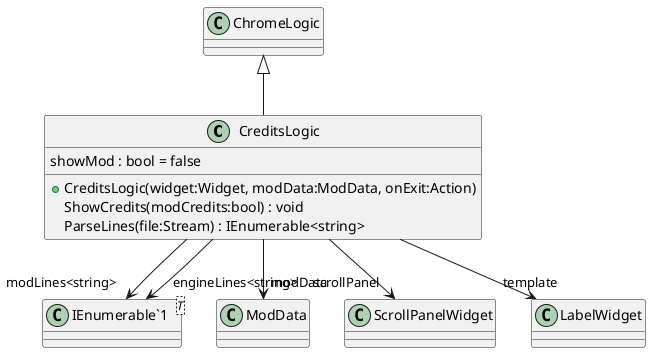 @startuml
class CreditsLogic {
    showMod : bool = false
    + CreditsLogic(widget:Widget, modData:ModData, onExit:Action)
    ShowCredits(modCredits:bool) : void
    ParseLines(file:Stream) : IEnumerable<string>
}
class "IEnumerable`1"<T> {
}
ChromeLogic <|-- CreditsLogic
CreditsLogic --> "modData" ModData
CreditsLogic --> "scrollPanel" ScrollPanelWidget
CreditsLogic --> "template" LabelWidget
CreditsLogic --> "modLines<string>" "IEnumerable`1"
CreditsLogic --> "engineLines<string>" "IEnumerable`1"
@enduml
